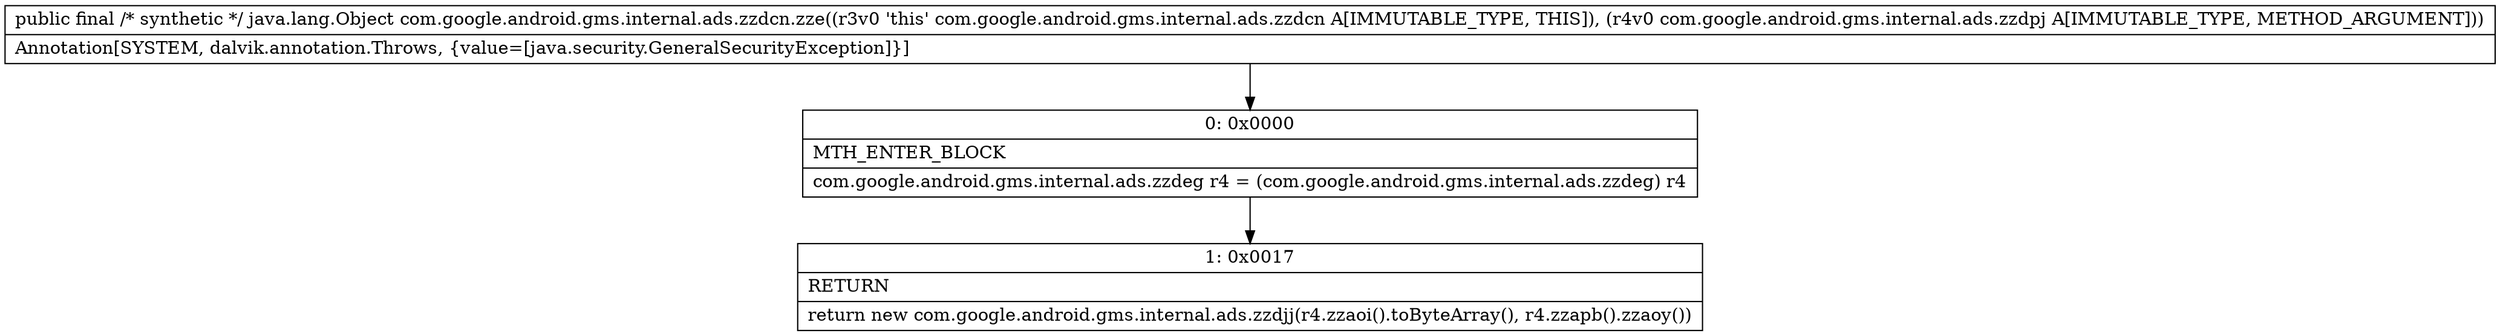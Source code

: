 digraph "CFG forcom.google.android.gms.internal.ads.zzdcn.zze(Lcom\/google\/android\/gms\/internal\/ads\/zzdpj;)Ljava\/lang\/Object;" {
Node_0 [shape=record,label="{0\:\ 0x0000|MTH_ENTER_BLOCK\l|com.google.android.gms.internal.ads.zzdeg r4 = (com.google.android.gms.internal.ads.zzdeg) r4\l}"];
Node_1 [shape=record,label="{1\:\ 0x0017|RETURN\l|return new com.google.android.gms.internal.ads.zzdjj(r4.zzaoi().toByteArray(), r4.zzapb().zzaoy())\l}"];
MethodNode[shape=record,label="{public final \/* synthetic *\/ java.lang.Object com.google.android.gms.internal.ads.zzdcn.zze((r3v0 'this' com.google.android.gms.internal.ads.zzdcn A[IMMUTABLE_TYPE, THIS]), (r4v0 com.google.android.gms.internal.ads.zzdpj A[IMMUTABLE_TYPE, METHOD_ARGUMENT]))  | Annotation[SYSTEM, dalvik.annotation.Throws, \{value=[java.security.GeneralSecurityException]\}]\l}"];
MethodNode -> Node_0;
Node_0 -> Node_1;
}

